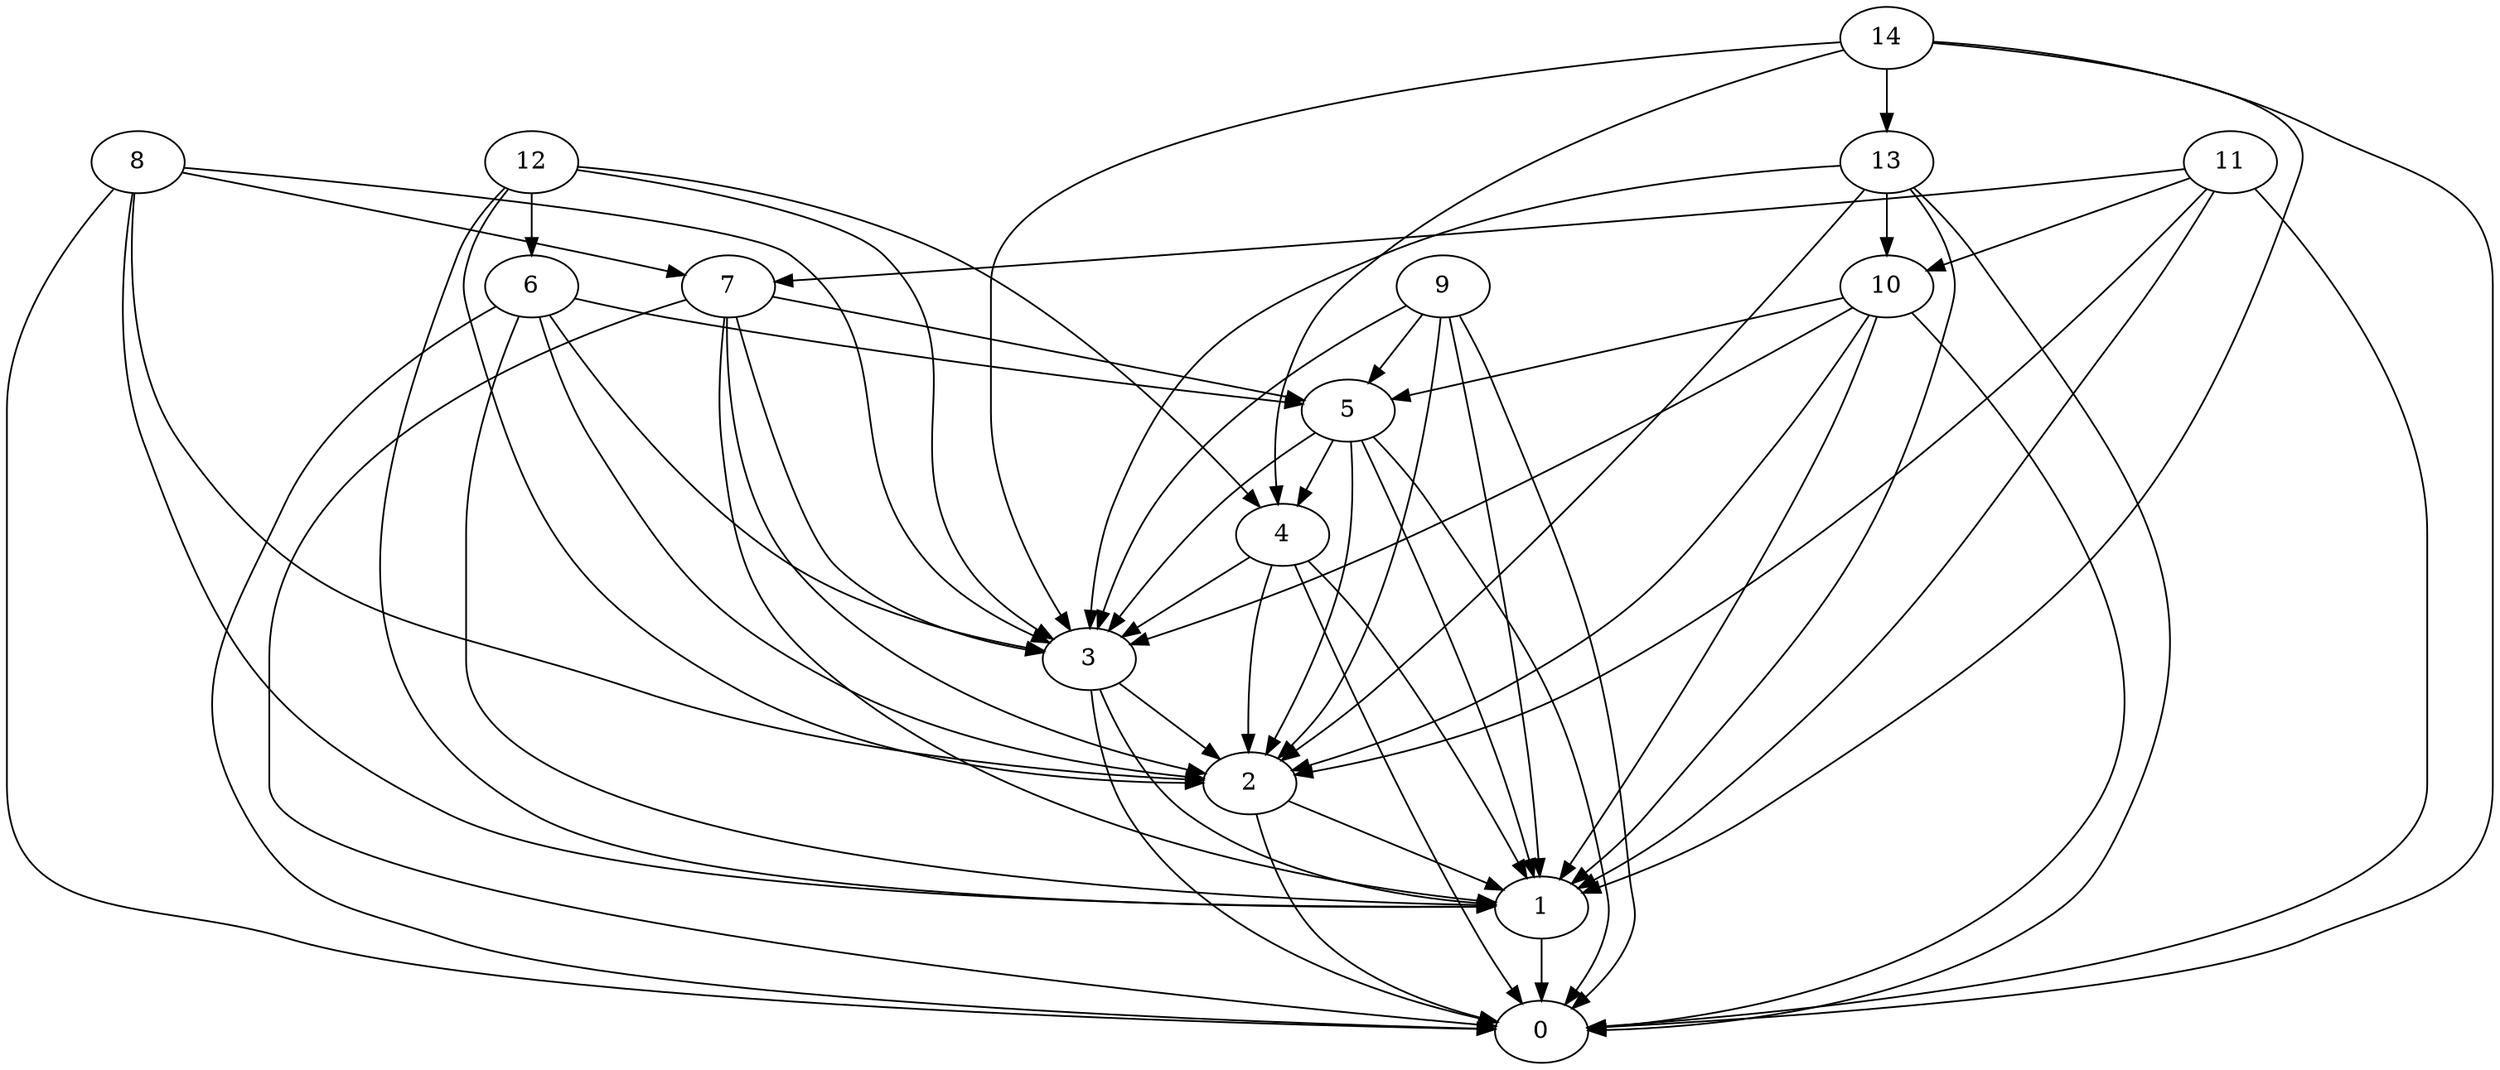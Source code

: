 /* Created by igraph 0.6.5 */
digraph {
  0;
  1;
  2;
  3;
  4;
  5;
  6;
  7;
  8;
  9;
  10;
  11;
  12;
  13;
  14;

  1 -> 0;
  2 -> 0;
  2 -> 1;
  3 -> 0;
  3 -> 1;
  3 -> 2;
  4 -> 0;
  4 -> 1;
  4 -> 2;
  4 -> 3;
  5 -> 0;
  5 -> 1;
  5 -> 2;
  5 -> 3;
  5 -> 4;
  6 -> 0;
  6 -> 3;
  6 -> 1;
  6 -> 2;
  6 -> 5;
  7 -> 2;
  7 -> 0;
  7 -> 3;
  7 -> 1;
  7 -> 5;
  8 -> 3;
  8 -> 7;
  8 -> 0;
  8 -> 1;
  8 -> 2;
  9 -> 1;
  9 -> 5;
  9 -> 0;
  9 -> 3;
  9 -> 2;
  10 -> 1;
  10 -> 0;
  10 -> 2;
  10 -> 5;
  10 -> 3;
  11 -> 0;
  11 -> 10;
  11 -> 7;
  11 -> 2;
  11 -> 1;
  12 -> 2;
  12 -> 6;
  12 -> 1;
  12 -> 3;
  12 -> 4;
  13 -> 1;
  13 -> 3;
  13 -> 0;
  13 -> 10;
  13 -> 2;
  14 -> 4;
  14 -> 0;
  14 -> 3;
  14 -> 13;
  14 -> 1;
}
